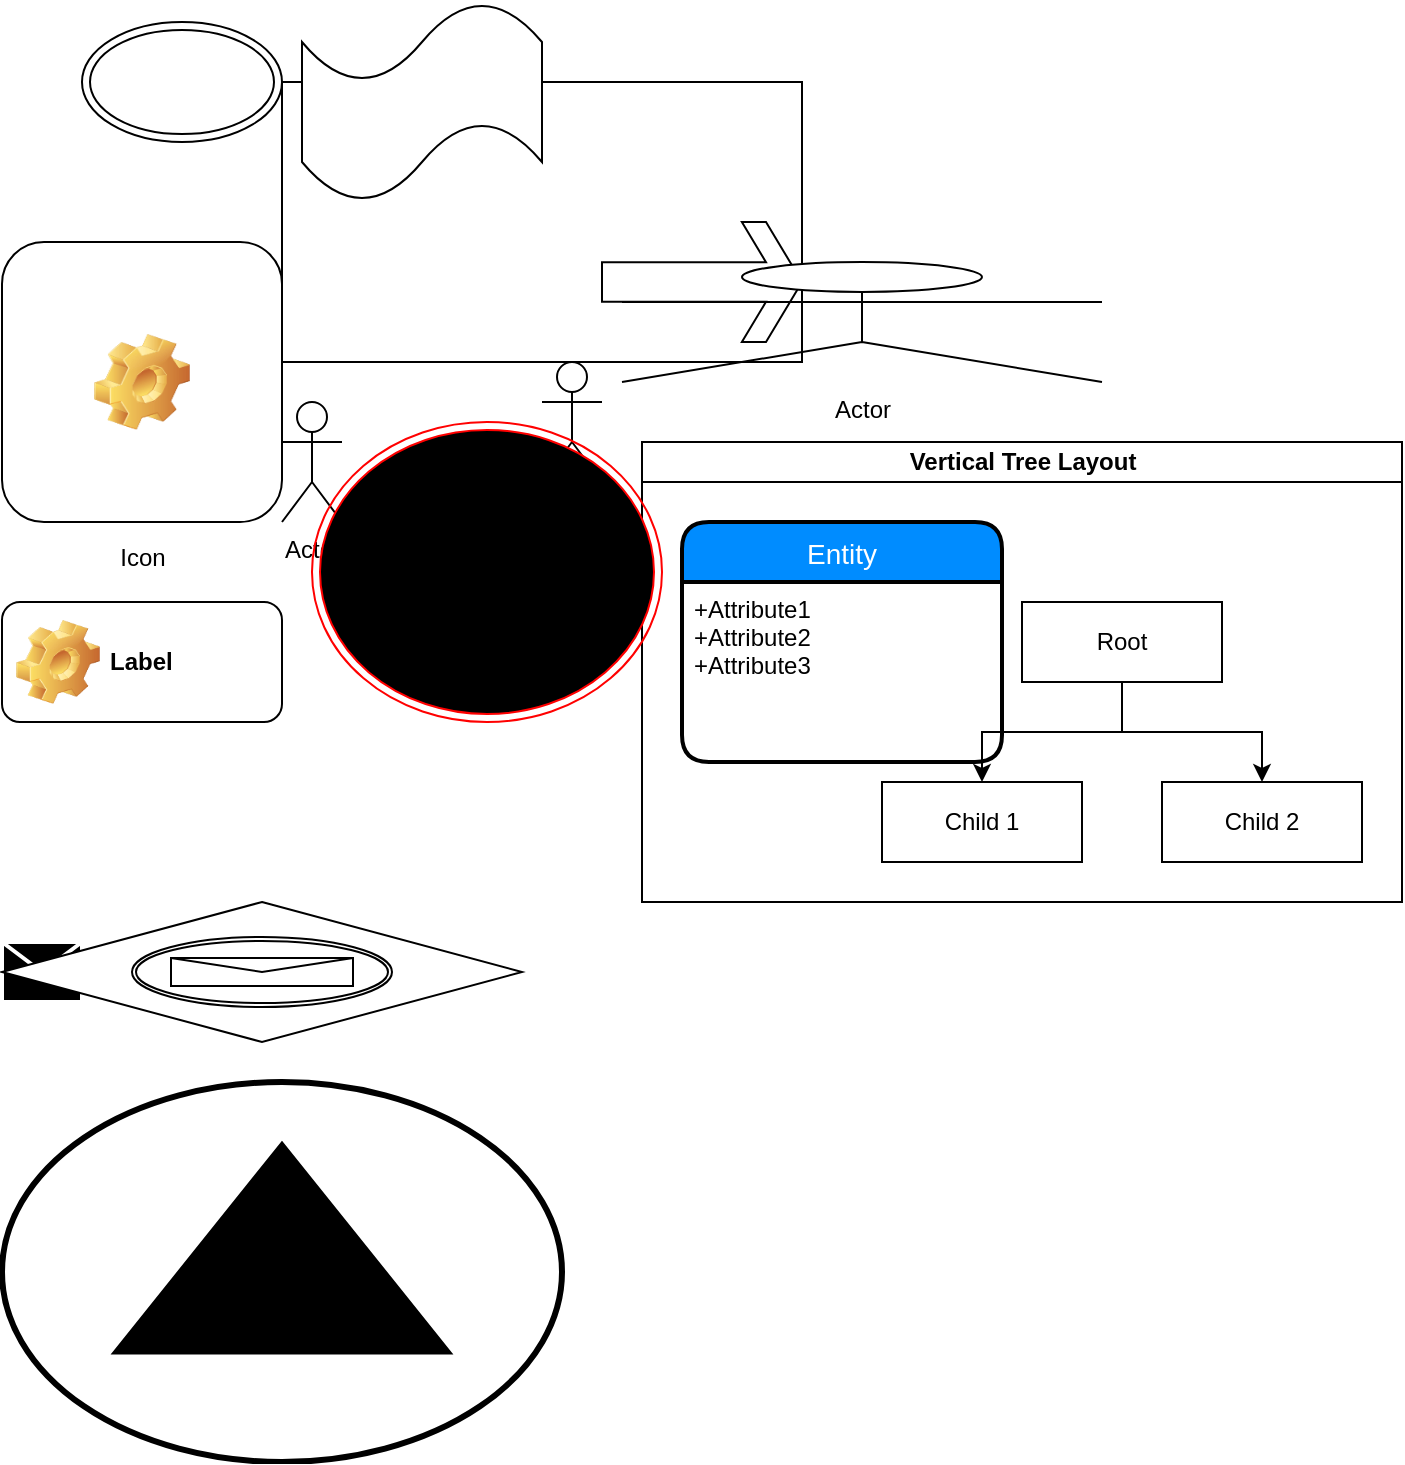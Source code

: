 <mxfile version="12.3.8" type="github" pages="1"><diagram id="Smf2byiVlKmd8bmXCXTg" name="Page-1"><mxGraphModel dx="610" dy="527" grid="1" gridSize="10" guides="1" tooltips="1" connect="1" arrows="1" fold="1" page="1" pageScale="1" pageWidth="827" pageHeight="1169" math="0" shadow="0"><root><mxCell id="0"/><mxCell id="1" parent="0"/><mxCell id="YdGhYf_pF6loU1Wk-3rB-1" value="" style="rounded=0;whiteSpace=wrap;html=1;" vertex="1" parent="1"><mxGeometry x="170" y="90" width="260" height="140" as="geometry"/></mxCell><mxCell id="YdGhYf_pF6loU1Wk-3rB-2" value="Actor" style="shape=umlActor;verticalLabelPosition=bottom;labelBackgroundColor=#ffffff;verticalAlign=top;html=1;outlineConnect=0;" vertex="1" parent="1"><mxGeometry x="170" y="250" width="30" height="60" as="geometry"/></mxCell><mxCell id="YdGhYf_pF6loU1Wk-3rB-3" value="Actor" style="shape=umlActor;verticalLabelPosition=bottom;labelBackgroundColor=#ffffff;verticalAlign=top;html=1;outlineConnect=0;" vertex="1" parent="1"><mxGeometry x="300" y="230" width="30" height="60" as="geometry"/></mxCell><mxCell id="YdGhYf_pF6loU1Wk-3rB-4" value="" style="shape=tape;whiteSpace=wrap;html=1;" vertex="1" parent="1"><mxGeometry x="180" y="50" width="120" height="100" as="geometry"/></mxCell><mxCell id="YdGhYf_pF6loU1Wk-3rB-5" value="" style="ellipse;shape=doubleEllipse;whiteSpace=wrap;html=1;" vertex="1" parent="1"><mxGeometry x="70" y="60" width="100" height="60" as="geometry"/></mxCell><mxCell id="YdGhYf_pF6loU1Wk-3rB-6" value="Icon" style="icon;html=1;image=img/clipart/Gear_128x128.png" vertex="1" parent="1"><mxGeometry x="30" y="170" width="140" height="140" as="geometry"/></mxCell><mxCell id="YdGhYf_pF6loU1Wk-3rB-7" value="Label" style="label;whiteSpace=wrap;html=1;image=img/clipart/Gear_128x128.png" vertex="1" parent="1"><mxGeometry x="30" y="350" width="140" height="60" as="geometry"/></mxCell><mxCell id="YdGhYf_pF6loU1Wk-3rB-8" value="Vertical Tree Layout" style="swimlane;html=1;startSize=20;horizontal=1;childLayout=treeLayout;horizontalTree=0;resizable=0;containerType=tree;" vertex="1" parent="1"><mxGeometry x="350" y="270" width="380" height="230" as="geometry"/></mxCell><mxCell id="YdGhYf_pF6loU1Wk-3rB-9" value="Root" style="whiteSpace=wrap;html=1;" vertex="1" parent="YdGhYf_pF6loU1Wk-3rB-8"><mxGeometry x="190" y="80" width="100" height="40" as="geometry"/></mxCell><mxCell id="YdGhYf_pF6loU1Wk-3rB-10" value="Child 1" style="whiteSpace=wrap;html=1;" vertex="1" parent="YdGhYf_pF6loU1Wk-3rB-8"><mxGeometry x="120" y="170" width="100" height="40" as="geometry"/></mxCell><mxCell id="YdGhYf_pF6loU1Wk-3rB-11" value="" style="edgeStyle=elbowEdgeStyle;elbow=vertical;html=1;rounded=0;" edge="1" parent="YdGhYf_pF6loU1Wk-3rB-8" source="YdGhYf_pF6loU1Wk-3rB-9" target="YdGhYf_pF6loU1Wk-3rB-10"><mxGeometry relative="1" as="geometry"/></mxCell><mxCell id="YdGhYf_pF6loU1Wk-3rB-12" value="Child 2" style="whiteSpace=wrap;html=1;" vertex="1" parent="YdGhYf_pF6loU1Wk-3rB-8"><mxGeometry x="260" y="170" width="100" height="40" as="geometry"/></mxCell><mxCell id="YdGhYf_pF6loU1Wk-3rB-13" value="" style="edgeStyle=elbowEdgeStyle;elbow=vertical;html=1;rounded=0;" edge="1" parent="YdGhYf_pF6loU1Wk-3rB-8" source="YdGhYf_pF6loU1Wk-3rB-9" target="YdGhYf_pF6loU1Wk-3rB-12"><mxGeometry relative="1" as="geometry"/></mxCell><mxCell id="YdGhYf_pF6loU1Wk-3rB-15" value="Entity" style="swimlane;childLayout=stackLayout;horizontal=1;startSize=30;horizontalStack=0;fillColor=#008cff;fontColor=#FFFFFF;rounded=1;fontSize=14;fontStyle=0;strokeWidth=2;resizeParent=0;resizeLast=1;shadow=0;dashed=0;align=center;" vertex="1" parent="YdGhYf_pF6loU1Wk-3rB-8"><mxGeometry x="20" y="40" width="160" height="120" as="geometry"/></mxCell><mxCell id="YdGhYf_pF6loU1Wk-3rB-16" value="+Attribute1&#10;+Attribute2&#10;+Attribute3" style="align=left;strokeColor=none;fillColor=none;spacingLeft=4;fontSize=12;verticalAlign=top;resizable=0;rotatable=0;part=1;" vertex="1" parent="YdGhYf_pF6loU1Wk-3rB-15"><mxGeometry y="30" width="160" height="90" as="geometry"/></mxCell><mxCell id="YdGhYf_pF6loU1Wk-3rB-14" value="" style="html=1;shadow=0;dashed=0;align=center;verticalAlign=middle;shape=mxgraph.arrows2.sharpArrow;dy1=0.67;dx1=18;dx2=18;notch=0;" vertex="1" parent="1"><mxGeometry x="330" y="160" width="100" height="60" as="geometry"/></mxCell><mxCell id="YdGhYf_pF6loU1Wk-3rB-17" value="" style="ellipse;html=1;shape=endState;fillColor=#000000;strokeColor=#ff0000;" vertex="1" parent="1"><mxGeometry x="185" y="260" width="175" height="150" as="geometry"/></mxCell><mxCell id="YdGhYf_pF6loU1Wk-3rB-18" value="Actor" style="shape=umlActor;verticalLabelPosition=bottom;labelBackgroundColor=#ffffff;verticalAlign=top;html=1;" vertex="1" parent="1"><mxGeometry x="340" y="180" width="240" height="60" as="geometry"/></mxCell><mxCell id="YdGhYf_pF6loU1Wk-3rB-19" value="" style="shape=message;whiteSpace=wrap;html=1;outlineConnect=0;fillColor=#000000;strokeColor=#ffffff;strokeWidth=2;" vertex="1" parent="1"><mxGeometry x="30" y="520" width="40" height="30" as="geometry"/></mxCell><mxCell id="YdGhYf_pF6loU1Wk-3rB-20" value="" style="shape=mxgraph.bpmn.shape;html=1;verticalLabelPosition=bottom;labelBackgroundColor=#ffffff;verticalAlign=top;align=center;perimeter=rhombusPerimeter;background=gateway;outlineConnect=0;outline=boundInt;symbol=message;" vertex="1" parent="1"><mxGeometry x="30" y="500" width="260" height="70" as="geometry"/></mxCell><mxCell id="YdGhYf_pF6loU1Wk-3rB-21" value="" style="shape=mxgraph.bpmn.shape;html=1;verticalLabelPosition=bottom;labelBackgroundColor=#ffffff;verticalAlign=top;align=center;perimeter=ellipsePerimeter;outlineConnect=0;outline=end;symbol=signal;" vertex="1" parent="1"><mxGeometry x="30" y="590" width="280" height="190" as="geometry"/></mxCell></root></mxGraphModel></diagram></mxfile>